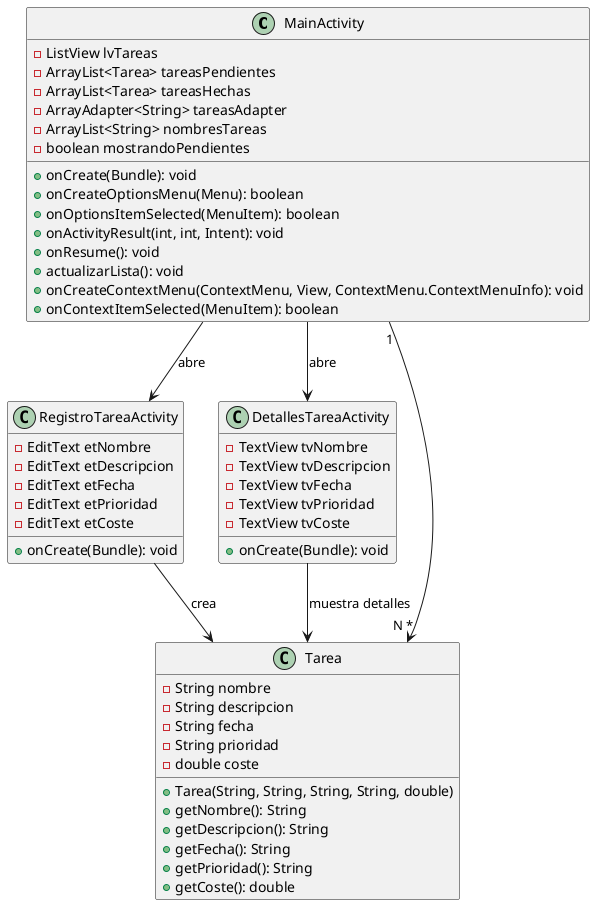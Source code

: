 @startuml

class MainActivity {
    - ListView lvTareas
    - ArrayList<Tarea> tareasPendientes
    - ArrayList<Tarea> tareasHechas
    - ArrayAdapter<String> tareasAdapter
    - ArrayList<String> nombresTareas
    - boolean mostrandoPendientes
    + onCreate(Bundle): void
    + onCreateOptionsMenu(Menu): boolean
    + onOptionsItemSelected(MenuItem): boolean
    + onActivityResult(int, int, Intent): void
    + onResume(): void
    + actualizarLista(): void
    + onCreateContextMenu(ContextMenu, View, ContextMenu.ContextMenuInfo): void
    + onContextItemSelected(MenuItem): boolean
}

class RegistroTareaActivity {
    - EditText etNombre
    - EditText etDescripcion
    - EditText etFecha
    - EditText etPrioridad
    - EditText etCoste
    + onCreate(Bundle): void
}

class DetallesTareaActivity {
    - TextView tvNombre
    - TextView tvDescripcion
    - TextView tvFecha
    - TextView tvPrioridad
    - TextView tvCoste
    + onCreate(Bundle): void
}

class Tarea {
    - String nombre
    - String descripcion
    - String fecha
    - String prioridad
    - double coste
    + Tarea(String, String, String, String, double)
    + getNombre(): String
    + getDescripcion(): String
    + getFecha(): String
    + getPrioridad(): String
    + getCoste(): double
}

MainActivity "1" --> "N *" Tarea
MainActivity --> RegistroTareaActivity : "abre"
MainActivity --> DetallesTareaActivity : "abre"
RegistroTareaActivity --> Tarea : "crea"
DetallesTareaActivity --> Tarea : "muestra detalles"

@enduml
